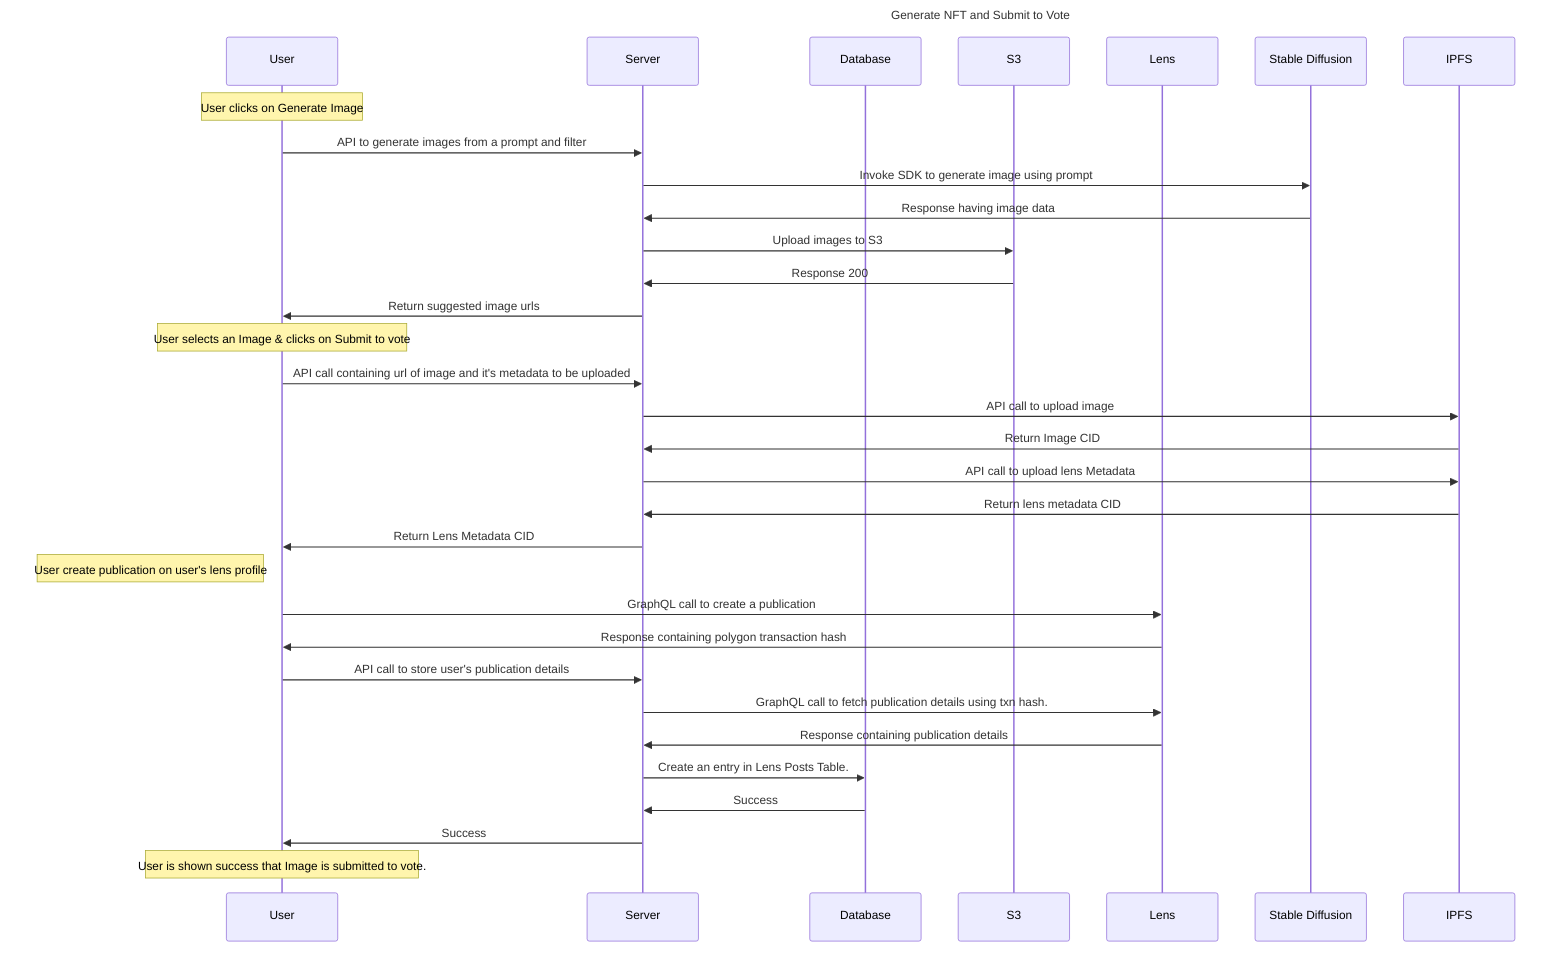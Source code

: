 %% Documentation: https://github.com/mermaid-js/mermaid
%% Editor: https://mermaid.live/edit

sequenceDiagram
title Generate NFT and Submit to Vote
participant User
participant Server
participant DB as Database
participant S3
participant Lens
participant SD as Stable Diffusion
participant Ipfs as IPFS

Note over User: User clicks on Generate Image

User->>Server: API to generate images from a prompt and filter
Server->> SD: Invoke SDK to generate image using prompt
SD->>Server: Response having image data
Server->>S3: Upload images to S3
S3->>Server: Response 200
Server->>User: Return suggested image urls

%% break
%%   note over Server: If no query result, then log error
%%   note over Server: If already published
%% end

Note over User: User selects an Image & clicks on Submit to vote

User->>Server: API call containing url of image and it's metadata to be uploaded
Server->>Ipfs: API call to upload image
Ipfs->>Server: Return Image CID

Server->>Ipfs: API call to upload lens Metadata
Ipfs->>Server: Return lens metadata CID

Server->>User: Return Lens Metadata CID


%% break
%%   note over Server: If error, log error
%% end

Note left of User: User create publication on user's lens profile

User->>Lens: GraphQL call to create a publication
Lens->>User: Response containing polygon transaction hash


User->>Server: API call to store user's publication details

Server->>Lens: GraphQL call to fetch publication details using txn hash.
Lens->>Server: Response containing publication details
Server->>DB: Create an entry in Lens Posts Table.
DB->>Server: Success
Server->>User: Success

Note over User: User is shown success that Image is submitted to vote.
